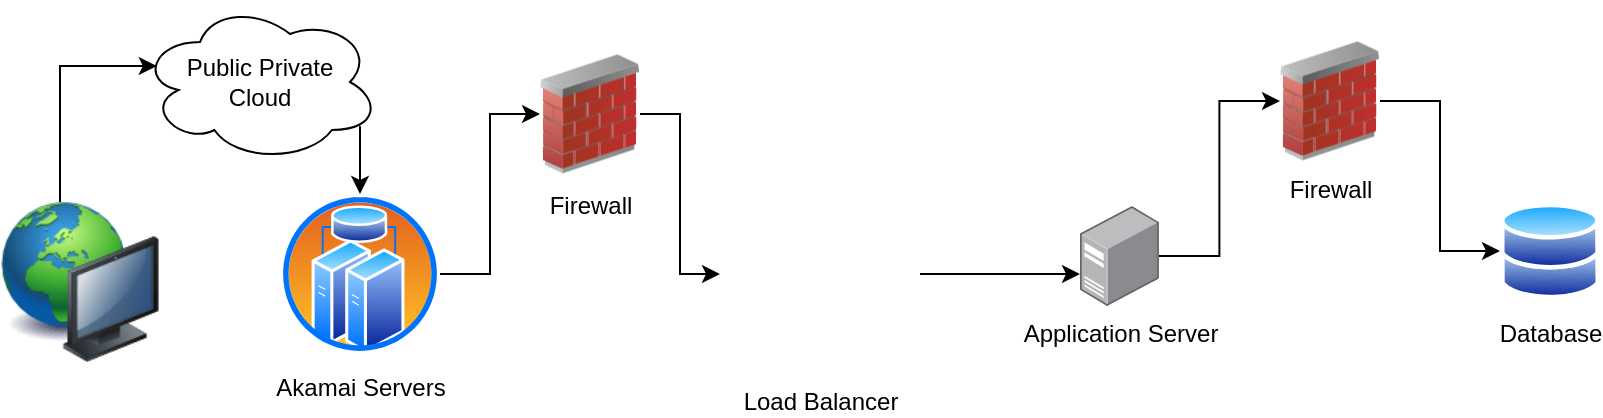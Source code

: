 <mxfile version="21.6.8" type="github">
  <diagram id="Z3PAJ1nnGkne7rxsH2KE" name="Page-1">
    <mxGraphModel dx="880" dy="426" grid="1" gridSize="10" guides="1" tooltips="1" connect="1" arrows="1" fold="1" page="1" pageScale="1" pageWidth="850" pageHeight="1100" math="0" shadow="0">
      <root>
        <mxCell id="0" />
        <mxCell id="1" parent="0" />
        <mxCell id="j4D3h6VHfXa6VxwGfoST-14" style="edgeStyle=orthogonalEdgeStyle;rounded=0;orthogonalLoop=1;jettySize=auto;html=1;entryX=0;entryY=0.5;entryDx=0;entryDy=0;" parent="1" source="j4D3h6VHfXa6VxwGfoST-1" target="FBhHrsaVjj8MHGfv0usg-7" edge="1">
          <mxGeometry relative="1" as="geometry" />
        </mxCell>
        <mxCell id="j4D3h6VHfXa6VxwGfoST-1" value="Application Server" style="image;points=[];aspect=fixed;html=1;align=center;shadow=0;dashed=0;image=img/lib/allied_telesis/computer_and_terminals/Server_Desktop.svg;" parent="1" vertex="1">
          <mxGeometry x="570" y="162" width="39.44" height="50" as="geometry" />
        </mxCell>
        <mxCell id="j4D3h6VHfXa6VxwGfoST-3" value="Database" style="image;aspect=fixed;perimeter=ellipsePerimeter;html=1;align=center;shadow=0;dashed=0;spacingTop=3;image=img/lib/active_directory/databases.svg;" parent="1" vertex="1">
          <mxGeometry x="780" y="160" width="50" height="49" as="geometry" />
        </mxCell>
        <mxCell id="FBhHrsaVjj8MHGfv0usg-5" style="edgeStyle=orthogonalEdgeStyle;rounded=0;orthogonalLoop=1;jettySize=auto;html=1;entryX=0;entryY=0.68;entryDx=0;entryDy=0;entryPerimeter=0;" edge="1" parent="1" source="j4D3h6VHfXa6VxwGfoST-4" target="j4D3h6VHfXa6VxwGfoST-1">
          <mxGeometry relative="1" as="geometry">
            <mxPoint x="540" y="116" as="targetPoint" />
          </mxGeometry>
        </mxCell>
        <mxCell id="j4D3h6VHfXa6VxwGfoST-4" value="Load Balancer" style="shape=image;html=1;verticalAlign=top;verticalLabelPosition=bottom;labelBackgroundColor=#ffffff;imageAspect=0;aspect=fixed;image=https://cdn2.iconfinder.com/data/icons/whcompare-isometric-web-hosting-servers/50/fast-website-load-speed-128.png" parent="1" vertex="1">
          <mxGeometry x="390" y="146" width="100" height="100" as="geometry" />
        </mxCell>
        <mxCell id="FBhHrsaVjj8MHGfv0usg-2" style="edgeStyle=orthogonalEdgeStyle;rounded=0;orthogonalLoop=1;jettySize=auto;html=1;entryX=0;entryY=0.5;entryDx=0;entryDy=0;" edge="1" parent="1" source="j4D3h6VHfXa6VxwGfoST-5" target="FBhHrsaVjj8MHGfv0usg-1">
          <mxGeometry relative="1" as="geometry" />
        </mxCell>
        <mxCell id="j4D3h6VHfXa6VxwGfoST-5" value="Akamai Servers" style="image;aspect=fixed;perimeter=ellipsePerimeter;html=1;align=center;shadow=0;dashed=0;spacingTop=3;image=img/lib/active_directory/cluster_server.svg;" parent="1" vertex="1">
          <mxGeometry x="170" y="156" width="80" height="80" as="geometry" />
        </mxCell>
        <mxCell id="j4D3h6VHfXa6VxwGfoST-10" style="edgeStyle=orthogonalEdgeStyle;rounded=0;orthogonalLoop=1;jettySize=auto;html=1;entryX=0.07;entryY=0.4;entryDx=0;entryDy=0;entryPerimeter=0;" parent="1" source="j4D3h6VHfXa6VxwGfoST-8" target="j4D3h6VHfXa6VxwGfoST-9" edge="1">
          <mxGeometry relative="1" as="geometry">
            <Array as="points">
              <mxPoint x="60" y="92" />
            </Array>
          </mxGeometry>
        </mxCell>
        <mxCell id="j4D3h6VHfXa6VxwGfoST-8" value="" style="image;html=1;image=img/lib/clip_art/computers/Network_128x128.png" parent="1" vertex="1">
          <mxGeometry x="30" y="160" width="80" height="80" as="geometry" />
        </mxCell>
        <mxCell id="j4D3h6VHfXa6VxwGfoST-11" style="edgeStyle=orthogonalEdgeStyle;rounded=0;orthogonalLoop=1;jettySize=auto;html=1;entryX=0.5;entryY=0;entryDx=0;entryDy=0;" parent="1" source="j4D3h6VHfXa6VxwGfoST-9" target="j4D3h6VHfXa6VxwGfoST-5" edge="1">
          <mxGeometry relative="1" as="geometry">
            <Array as="points">
              <mxPoint x="210" y="140" />
              <mxPoint x="210" y="140" />
            </Array>
          </mxGeometry>
        </mxCell>
        <mxCell id="j4D3h6VHfXa6VxwGfoST-9" value="Public Private&lt;br&gt;Cloud" style="ellipse;shape=cloud;whiteSpace=wrap;html=1;" parent="1" vertex="1">
          <mxGeometry x="100" y="60" width="120" height="80" as="geometry" />
        </mxCell>
        <mxCell id="FBhHrsaVjj8MHGfv0usg-3" style="edgeStyle=orthogonalEdgeStyle;rounded=0;orthogonalLoop=1;jettySize=auto;html=1;entryX=0;entryY=0.5;entryDx=0;entryDy=0;" edge="1" parent="1" source="FBhHrsaVjj8MHGfv0usg-1" target="j4D3h6VHfXa6VxwGfoST-4">
          <mxGeometry relative="1" as="geometry" />
        </mxCell>
        <mxCell id="FBhHrsaVjj8MHGfv0usg-1" value="Firewall" style="image;html=1;image=img/lib/clip_art/networking/Firewall_02_128x128.png" vertex="1" parent="1">
          <mxGeometry x="300" y="84" width="50" height="64" as="geometry" />
        </mxCell>
        <mxCell id="FBhHrsaVjj8MHGfv0usg-8" style="edgeStyle=orthogonalEdgeStyle;rounded=0;orthogonalLoop=1;jettySize=auto;html=1;entryX=0;entryY=0.5;entryDx=0;entryDy=0;" edge="1" parent="1" source="FBhHrsaVjj8MHGfv0usg-7" target="j4D3h6VHfXa6VxwGfoST-3">
          <mxGeometry relative="1" as="geometry" />
        </mxCell>
        <mxCell id="FBhHrsaVjj8MHGfv0usg-7" value="Firewall" style="image;html=1;image=img/lib/clip_art/networking/Firewall_02_128x128.png" vertex="1" parent="1">
          <mxGeometry x="670" y="79" width="50" height="61" as="geometry" />
        </mxCell>
      </root>
    </mxGraphModel>
  </diagram>
</mxfile>
